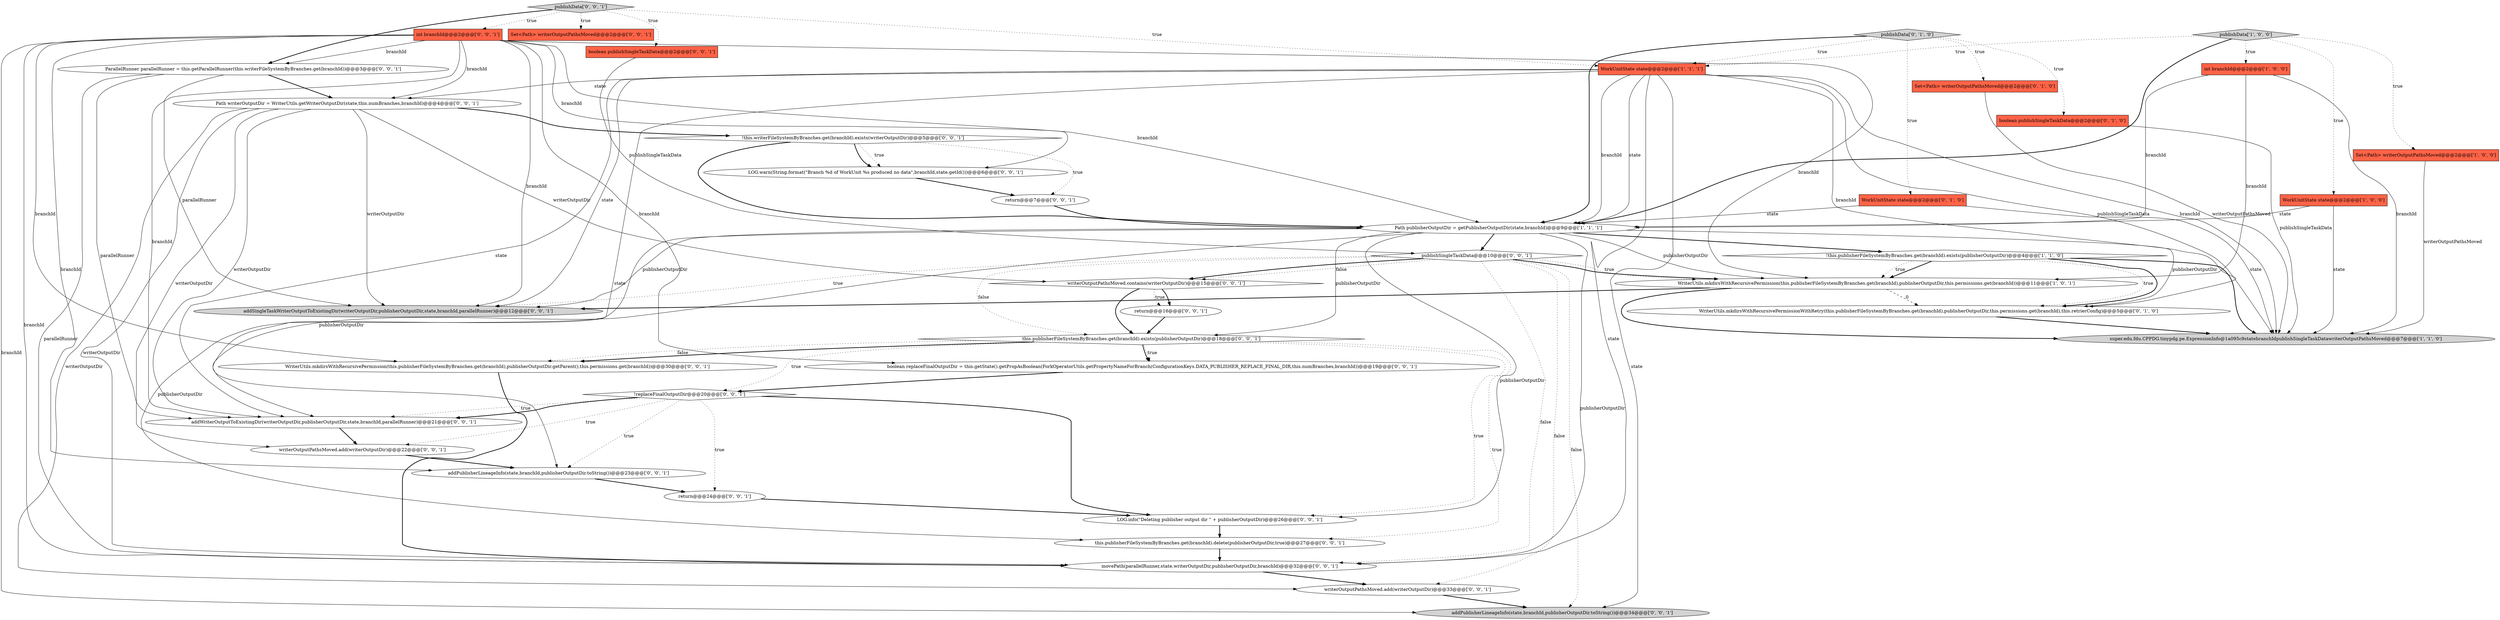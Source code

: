 digraph {
6 [style = filled, label = "int branchId@@@2@@@['1', '0', '0']", fillcolor = tomato, shape = box image = "AAA0AAABBB1BBB"];
16 [style = filled, label = "publishData['0', '0', '1']", fillcolor = lightgray, shape = diamond image = "AAA0AAABBB3BBB"];
7 [style = filled, label = "WorkUnitState state@@@2@@@['1', '1', '1']", fillcolor = tomato, shape = box image = "AAA0AAABBB1BBB"];
5 [style = filled, label = "super.edu.fdu.CPPDG.tinypdg.pe.ExpressionInfo@1a095c9statebranchIdpublishSingleTaskDatawriterOutputPathsMoved@@@7@@@['1', '1', '0']", fillcolor = lightgray, shape = ellipse image = "AAA0AAABBB1BBB"];
0 [style = filled, label = "Path publisherOutputDir = getPublisherOutputDir(state,branchId)@@@9@@@['1', '1', '1']", fillcolor = white, shape = ellipse image = "AAA0AAABBB1BBB"];
39 [style = filled, label = "boolean replaceFinalOutputDir = this.getState().getPropAsBoolean(ForkOperatorUtils.getPropertyNameForBranch(ConfigurationKeys.DATA_PUBLISHER_REPLACE_FINAL_DIR,this.numBranches,branchId))@@@19@@@['0', '0', '1']", fillcolor = white, shape = ellipse image = "AAA0AAABBB3BBB"];
15 [style = filled, label = "this.publisherFileSystemByBranches.get(branchId).exists(publisherOutputDir)@@@18@@@['0', '0', '1']", fillcolor = white, shape = diamond image = "AAA0AAABBB3BBB"];
33 [style = filled, label = "return@@@7@@@['0', '0', '1']", fillcolor = white, shape = ellipse image = "AAA0AAABBB3BBB"];
30 [style = filled, label = "WriterUtils.mkdirsWithRecursivePermission(this.publisherFileSystemByBranches.get(branchId),publisherOutputDir.getParent(),this.permissions.get(branchId))@@@30@@@['0', '0', '1']", fillcolor = white, shape = ellipse image = "AAA0AAABBB3BBB"];
10 [style = filled, label = "Set<Path> writerOutputPathsMoved@@@2@@@['0', '1', '0']", fillcolor = tomato, shape = box image = "AAA0AAABBB2BBB"];
29 [style = filled, label = "this.publisherFileSystemByBranches.get(branchId).delete(publisherOutputDir,true)@@@27@@@['0', '0', '1']", fillcolor = white, shape = ellipse image = "AAA0AAABBB3BBB"];
36 [style = filled, label = "writerOutputPathsMoved.add(writerOutputDir)@@@33@@@['0', '0', '1']", fillcolor = white, shape = ellipse image = "AAA0AAABBB3BBB"];
37 [style = filled, label = "addWriterOutputToExistingDir(writerOutputDir,publisherOutputDir,state,branchId,parallelRunner)@@@21@@@['0', '0', '1']", fillcolor = white, shape = ellipse image = "AAA0AAABBB3BBB"];
12 [style = filled, label = "WorkUnitState state@@@2@@@['0', '1', '0']", fillcolor = tomato, shape = box image = "AAA0AAABBB2BBB"];
35 [style = filled, label = "ParallelRunner parallelRunner = this.getParallelRunner(this.writerFileSystemByBranches.get(branchId))@@@3@@@['0', '0', '1']", fillcolor = white, shape = ellipse image = "AAA0AAABBB3BBB"];
24 [style = filled, label = "return@@@24@@@['0', '0', '1']", fillcolor = white, shape = ellipse image = "AAA0AAABBB3BBB"];
2 [style = filled, label = "publishData['1', '0', '0']", fillcolor = lightgray, shape = diamond image = "AAA0AAABBB1BBB"];
34 [style = filled, label = "LOG.info(\"Deleting publisher output dir \" + publisherOutputDir)@@@26@@@['0', '0', '1']", fillcolor = white, shape = ellipse image = "AAA0AAABBB3BBB"];
27 [style = filled, label = "addSingleTaskWriterOutputToExistingDir(writerOutputDir,publisherOutputDir,state,branchId,parallelRunner)@@@12@@@['0', '0', '1']", fillcolor = lightgray, shape = ellipse image = "AAA0AAABBB3BBB"];
9 [style = filled, label = "publishData['0', '1', '0']", fillcolor = lightgray, shape = diamond image = "AAA0AAABBB2BBB"];
13 [style = filled, label = "WriterUtils.mkdirsWithRecursivePermissionWithRetry(this.publisherFileSystemByBranches.get(branchId),publisherOutputDir,this.permissions.get(branchId),this.retrierConfig)@@@5@@@['0', '1', '0']", fillcolor = white, shape = ellipse image = "AAA1AAABBB2BBB"];
26 [style = filled, label = "addPublisherLineageInfo(state,branchId,publisherOutputDir.toString())@@@34@@@['0', '0', '1']", fillcolor = lightgray, shape = ellipse image = "AAA0AAABBB3BBB"];
28 [style = filled, label = "Set<Path> writerOutputPathsMoved@@@2@@@['0', '0', '1']", fillcolor = tomato, shape = box image = "AAA0AAABBB3BBB"];
20 [style = filled, label = "LOG.warn(String.format(\"Branch %d of WorkUnit %s produced no data\",branchId,state.getId()))@@@6@@@['0', '0', '1']", fillcolor = white, shape = ellipse image = "AAA0AAABBB3BBB"];
11 [style = filled, label = "boolean publishSingleTaskData@@@2@@@['0', '1', '0']", fillcolor = tomato, shape = box image = "AAA0AAABBB2BBB"];
18 [style = filled, label = "addPublisherLineageInfo(state,branchId,publisherOutputDir.toString())@@@23@@@['0', '0', '1']", fillcolor = white, shape = ellipse image = "AAA0AAABBB3BBB"];
31 [style = filled, label = "writerOutputPathsMoved.add(writerOutputDir)@@@22@@@['0', '0', '1']", fillcolor = white, shape = ellipse image = "AAA0AAABBB3BBB"];
22 [style = filled, label = "Path writerOutputDir = WriterUtils.getWriterOutputDir(state,this.numBranches,branchId)@@@4@@@['0', '0', '1']", fillcolor = white, shape = ellipse image = "AAA0AAABBB3BBB"];
14 [style = filled, label = "!this.writerFileSystemByBranches.get(branchId).exists(writerOutputDir)@@@5@@@['0', '0', '1']", fillcolor = white, shape = diamond image = "AAA0AAABBB3BBB"];
32 [style = filled, label = "return@@@16@@@['0', '0', '1']", fillcolor = white, shape = ellipse image = "AAA0AAABBB3BBB"];
38 [style = filled, label = "writerOutputPathsMoved.contains(writerOutputDir)@@@15@@@['0', '0', '1']", fillcolor = white, shape = diamond image = "AAA0AAABBB3BBB"];
3 [style = filled, label = "WriterUtils.mkdirsWithRecursivePermission(this.publisherFileSystemByBranches.get(branchId),publisherOutputDir,this.permissions.get(branchId))@@@11@@@['1', '0', '1']", fillcolor = white, shape = ellipse image = "AAA0AAABBB1BBB"];
4 [style = filled, label = "WorkUnitState state@@@2@@@['1', '0', '0']", fillcolor = tomato, shape = box image = "AAA0AAABBB1BBB"];
21 [style = filled, label = "boolean publishSingleTaskData@@@2@@@['0', '0', '1']", fillcolor = tomato, shape = box image = "AAA0AAABBB3BBB"];
25 [style = filled, label = "publishSingleTaskData@@@10@@@['0', '0', '1']", fillcolor = white, shape = diamond image = "AAA0AAABBB3BBB"];
23 [style = filled, label = "movePath(parallelRunner,state,writerOutputDir,publisherOutputDir,branchId)@@@32@@@['0', '0', '1']", fillcolor = white, shape = ellipse image = "AAA0AAABBB3BBB"];
17 [style = filled, label = "int branchId@@@2@@@['0', '0', '1']", fillcolor = tomato, shape = box image = "AAA0AAABBB3BBB"];
19 [style = filled, label = "!replaceFinalOutputDir@@@20@@@['0', '0', '1']", fillcolor = white, shape = diamond image = "AAA0AAABBB3BBB"];
8 [style = filled, label = "!this.publisherFileSystemByBranches.get(branchId).exists(publisherOutputDir)@@@4@@@['1', '1', '0']", fillcolor = white, shape = diamond image = "AAA0AAABBB1BBB"];
1 [style = filled, label = "Set<Path> writerOutputPathsMoved@@@2@@@['1', '0', '0']", fillcolor = tomato, shape = box image = "AAA0AAABBB1BBB"];
0->34 [style = solid, label="publisherOutputDir"];
25->15 [style = dotted, label="false"];
22->36 [style = solid, label="writerOutputDir"];
25->3 [style = bold, label=""];
31->18 [style = bold, label=""];
14->0 [style = bold, label=""];
0->8 [style = bold, label=""];
0->25 [style = bold, label=""];
7->26 [style = solid, label="state"];
9->10 [style = dotted, label="true"];
7->37 [style = solid, label="state"];
22->14 [style = bold, label=""];
17->23 [style = solid, label="branchId"];
15->39 [style = bold, label=""];
19->37 [style = dotted, label="true"];
7->5 [style = solid, label="publishSingleTaskData"];
11->5 [style = solid, label="publishSingleTaskData"];
6->3 [style = solid, label="branchId"];
34->29 [style = bold, label=""];
7->0 [style = solid, label="state"];
16->35 [style = bold, label=""];
35->22 [style = bold, label=""];
6->5 [style = solid, label="branchId"];
7->22 [style = solid, label="state"];
8->13 [style = dotted, label="true"];
19->18 [style = dotted, label="true"];
25->38 [style = dotted, label="false"];
15->19 [style = dotted, label="true"];
8->5 [style = bold, label=""];
4->0 [style = solid, label="state"];
37->31 [style = bold, label=""];
22->38 [style = solid, label="writerOutputDir"];
7->27 [style = solid, label="state"];
19->24 [style = dotted, label="true"];
0->23 [style = solid, label="publisherOutputDir"];
9->11 [style = dotted, label="true"];
17->27 [style = solid, label="branchId"];
8->3 [style = bold, label=""];
2->1 [style = dotted, label="true"];
25->27 [style = dotted, label="true"];
7->5 [style = solid, label="branchId"];
0->15 [style = solid, label="publisherOutputDir"];
0->13 [style = solid, label="publisherOutputDir"];
25->26 [style = dotted, label="false"];
30->23 [style = bold, label=""];
12->0 [style = solid, label="state"];
14->20 [style = dotted, label="true"];
7->23 [style = solid, label="state"];
17->26 [style = solid, label="branchId"];
39->19 [style = bold, label=""];
7->13 [style = solid, label="branchId"];
13->5 [style = bold, label=""];
35->23 [style = solid, label="parallelRunner"];
25->3 [style = dotted, label="true"];
22->31 [style = solid, label="writerOutputDir"];
15->30 [style = bold, label=""];
0->27 [style = solid, label="publisherOutputDir"];
38->15 [style = bold, label=""];
19->37 [style = bold, label=""];
14->33 [style = dotted, label="true"];
15->34 [style = dotted, label="true"];
22->23 [style = solid, label="writerOutputDir"];
7->0 [style = solid, label="branchId"];
9->0 [style = bold, label=""];
0->3 [style = solid, label="publisherOutputDir"];
0->37 [style = solid, label="publisherOutputDir"];
25->23 [style = dotted, label="false"];
16->7 [style = dotted, label="true"];
3->27 [style = bold, label=""];
19->34 [style = bold, label=""];
17->35 [style = solid, label="branchId"];
17->0 [style = solid, label="branchId"];
10->5 [style = solid, label="writerOutputPathsMoved"];
17->39 [style = solid, label="branchId"];
17->18 [style = solid, label="branchId"];
0->29 [style = solid, label="publisherOutputDir"];
16->21 [style = dotted, label="true"];
8->13 [style = bold, label=""];
15->30 [style = dotted, label="false"];
2->0 [style = bold, label=""];
17->30 [style = solid, label="branchId"];
8->3 [style = dotted, label="true"];
21->25 [style = solid, label="publishSingleTaskData"];
22->37 [style = solid, label="writerOutputDir"];
16->17 [style = dotted, label="true"];
25->36 [style = dotted, label="false"];
20->33 [style = bold, label=""];
16->28 [style = dotted, label="true"];
35->27 [style = solid, label="parallelRunner"];
38->32 [style = bold, label=""];
17->22 [style = solid, label="branchId"];
2->4 [style = dotted, label="true"];
24->34 [style = bold, label=""];
4->5 [style = solid, label="state"];
18->24 [style = bold, label=""];
9->7 [style = dotted, label="true"];
6->0 [style = solid, label="branchId"];
2->6 [style = dotted, label="true"];
25->38 [style = bold, label=""];
38->32 [style = dotted, label="true"];
3->13 [style = dashed, label="0"];
1->5 [style = solid, label="writerOutputPathsMoved"];
3->5 [style = bold, label=""];
19->31 [style = dotted, label="true"];
29->23 [style = bold, label=""];
7->18 [style = solid, label="state"];
17->37 [style = solid, label="branchId"];
23->36 [style = bold, label=""];
36->26 [style = bold, label=""];
15->39 [style = dotted, label="true"];
17->20 [style = solid, label="branchId"];
35->37 [style = solid, label="parallelRunner"];
22->27 [style = solid, label="writerOutputDir"];
15->29 [style = dotted, label="true"];
9->12 [style = dotted, label="true"];
17->3 [style = solid, label="branchId"];
33->0 [style = bold, label=""];
12->5 [style = solid, label="state"];
32->15 [style = bold, label=""];
14->20 [style = bold, label=""];
2->7 [style = dotted, label="true"];
}

